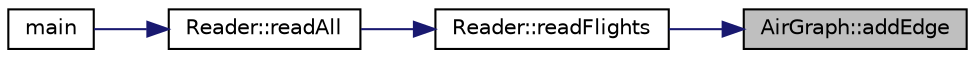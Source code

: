 digraph "AirGraph::addEdge"
{
 // LATEX_PDF_SIZE
  edge [fontname="Helvetica",fontsize="10",labelfontname="Helvetica",labelfontsize="10"];
  node [fontname="Helvetica",fontsize="10",shape=record];
  rankdir="RL";
  Node1 [label="AirGraph::addEdge",height=0.2,width=0.4,color="black", fillcolor="grey75", style="filled", fontcolor="black",tooltip="adds an edge to a vertex of the AirGraph @complexity O(1)"];
  Node1 -> Node2 [dir="back",color="midnightblue",fontsize="10",style="solid",fontname="Helvetica"];
  Node2 [label="Reader::readFlights",height=0.2,width=0.4,color="black", fillcolor="white", style="filled",URL="$classReader.html#a66c9460b5ed5a1969cefebc02b3bed77",tooltip="reads the file which contains information about the flights"];
  Node2 -> Node3 [dir="back",color="midnightblue",fontsize="10",style="solid",fontname="Helvetica"];
  Node3 [label="Reader::readAll",height=0.2,width=0.4,color="black", fillcolor="white", style="filled",URL="$classReader.html#a5726b5e70d0d528c323a4f3b4fe3d12f",tooltip="reads all the files"];
  Node3 -> Node4 [dir="back",color="midnightblue",fontsize="10",style="solid",fontname="Helvetica"];
  Node4 [label="main",height=0.2,width=0.4,color="black", fillcolor="white", style="filled",URL="$main_8cpp.html#ae66f6b31b5ad750f1fe042a706a4e3d4",tooltip=" "];
}
